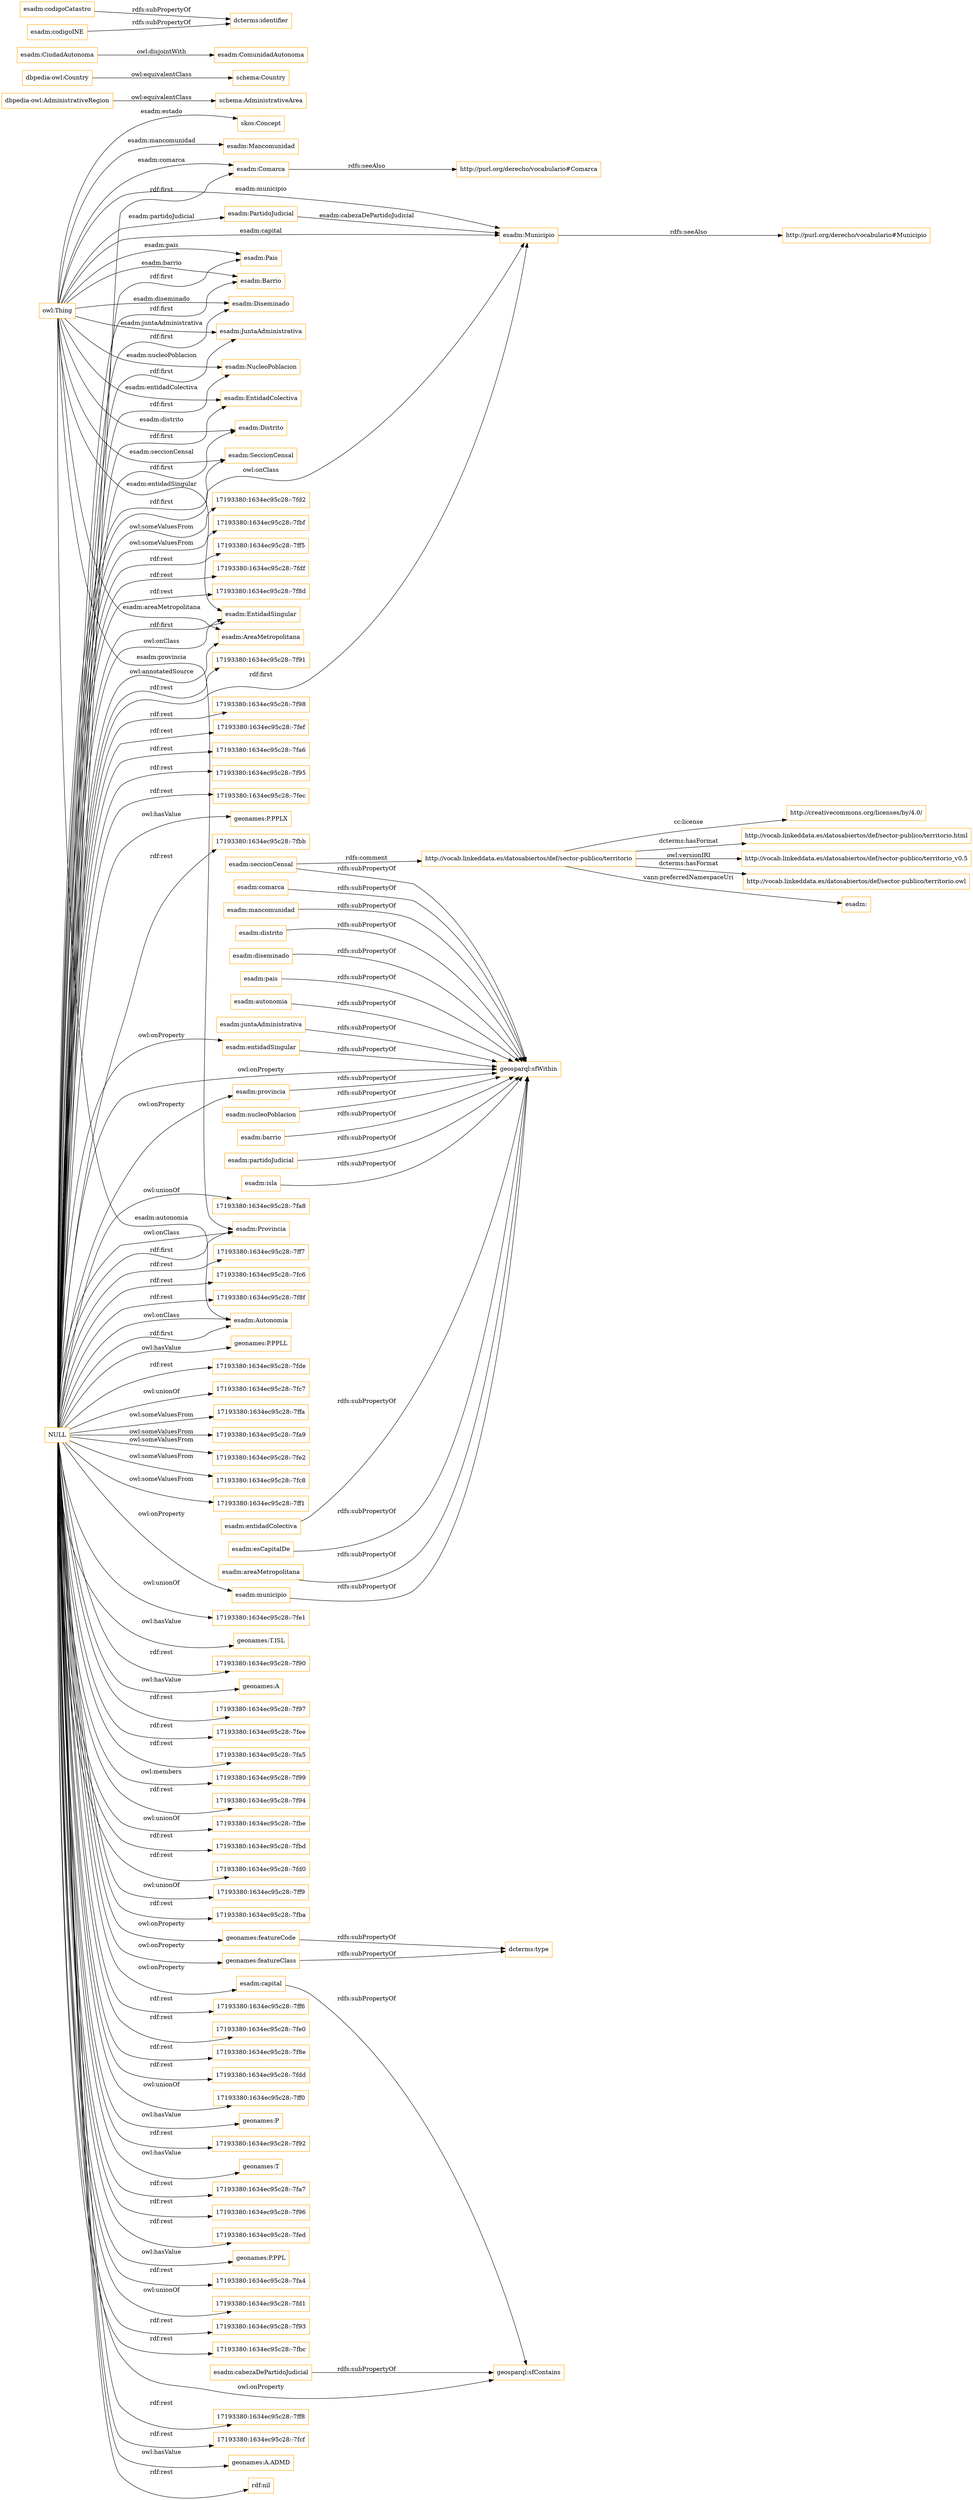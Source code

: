 digraph ar2dtool_diagram { 
rankdir=LR;
size="1501"
node [shape = rectangle, color="orange"]; "17193380:1634ec95c28:-7fd2" "esadm:Mancomunidad" "17193380:1634ec95c28:-7fbf" "esadm:Comarca" "dbpedia-owl:AdministrativeRegion" "schema:Country" "esadm:EntidadSingular" "esadm:Municipio" "esadm:Pais" "schema:AdministrativeArea" "esadm:CiudadAutonoma" "17193380:1634ec95c28:-7ffa" "17193380:1634ec95c28:-7fa9" "esadm:Barrio" "dbpedia-owl:Country" "esadm:Diseminado" "esadm:JuntaAdministrativa" "esadm:NucleoPoblacion" "esadm:Provincia" "17193380:1634ec95c28:-7fe2" "esadm:EntidadColectiva" "esadm:PartidoJudicial" "esadm:ComunidadAutonoma" "skos:Concept" "17193380:1634ec95c28:-7fc8" "esadm:Autonomia" "esadm:Distrito" "17193380:1634ec95c28:-7ff1" "esadm:SeccionCensal" "esadm:AreaMetropolitana" ; /*classes style*/
	"esadm:entidadSingular" -> "geosparql:sfWithin" [ label = "rdfs:subPropertyOf" ];
	"NULL" -> "17193380:1634ec95c28:-7fc8" [ label = "owl:someValuesFrom" ];
	"NULL" -> "17193380:1634ec95c28:-7fe1" [ label = "owl:unionOf" ];
	"NULL" -> "geonames:T.ISL" [ label = "owl:hasValue" ];
	"NULL" -> "17193380:1634ec95c28:-7f90" [ label = "rdf:rest" ];
	"NULL" -> "geonames:A" [ label = "owl:hasValue" ];
	"NULL" -> "17193380:1634ec95c28:-7f97" [ label = "rdf:rest" ];
	"NULL" -> "17193380:1634ec95c28:-7fee" [ label = "rdf:rest" ];
	"NULL" -> "esadm:Autonomia" [ label = "owl:onClass" ];
	"NULL" -> "17193380:1634ec95c28:-7fa5" [ label = "rdf:rest" ];
	"NULL" -> "17193380:1634ec95c28:-7f99" [ label = "owl:members" ];
	"NULL" -> "17193380:1634ec95c28:-7f94" [ label = "rdf:rest" ];
	"NULL" -> "17193380:1634ec95c28:-7fbe" [ label = "owl:unionOf" ];
	"NULL" -> "17193380:1634ec95c28:-7fbd" [ label = "rdf:rest" ];
	"NULL" -> "esadm:Diseminado" [ label = "rdf:first" ];
	"NULL" -> "17193380:1634ec95c28:-7fd0" [ label = "rdf:rest" ];
	"NULL" -> "esadm:Barrio" [ label = "rdf:first" ];
	"NULL" -> "17193380:1634ec95c28:-7ff9" [ label = "owl:unionOf" ];
	"NULL" -> "17193380:1634ec95c28:-7fba" [ label = "rdf:rest" ];
	"NULL" -> "geonames:featureClass" [ label = "owl:onProperty" ];
	"NULL" -> "17193380:1634ec95c28:-7fa9" [ label = "owl:someValuesFrom" ];
	"NULL" -> "17193380:1634ec95c28:-7ff6" [ label = "rdf:rest" ];
	"NULL" -> "17193380:1634ec95c28:-7fe0" [ label = "rdf:rest" ];
	"NULL" -> "17193380:1634ec95c28:-7fe2" [ label = "owl:someValuesFrom" ];
	"NULL" -> "esadm:JuntaAdministrativa" [ label = "rdf:first" ];
	"NULL" -> "17193380:1634ec95c28:-7f8e" [ label = "rdf:rest" ];
	"NULL" -> "esadm:provincia" [ label = "owl:onProperty" ];
	"NULL" -> "esadm:Comarca" [ label = "rdf:first" ];
	"NULL" -> "17193380:1634ec95c28:-7fdd" [ label = "rdf:rest" ];
	"NULL" -> "17193380:1634ec95c28:-7ff0" [ label = "owl:unionOf" ];
	"NULL" -> "esadm:SeccionCensal" [ label = "rdf:first" ];
	"NULL" -> "geonames:P" [ label = "owl:hasValue" ];
	"NULL" -> "17193380:1634ec95c28:-7f92" [ label = "rdf:rest" ];
	"NULL" -> "esadm:Autonomia" [ label = "rdf:first" ];
	"NULL" -> "geonames:T" [ label = "owl:hasValue" ];
	"NULL" -> "esadm:EntidadSingular" [ label = "rdf:first" ];
	"NULL" -> "17193380:1634ec95c28:-7fa7" [ label = "rdf:rest" ];
	"NULL" -> "17193380:1634ec95c28:-7f96" [ label = "rdf:rest" ];
	"NULL" -> "17193380:1634ec95c28:-7fed" [ label = "rdf:rest" ];
	"NULL" -> "esadm:Municipio" [ label = "rdf:first" ];
	"NULL" -> "esadm:Pais" [ label = "rdf:first" ];
	"NULL" -> "geonames:P.PPL" [ label = "owl:hasValue" ];
	"NULL" -> "17193380:1634ec95c28:-7fa4" [ label = "rdf:rest" ];
	"NULL" -> "17193380:1634ec95c28:-7fd1" [ label = "owl:unionOf" ];
	"NULL" -> "17193380:1634ec95c28:-7f93" [ label = "rdf:rest" ];
	"NULL" -> "17193380:1634ec95c28:-7fbc" [ label = "rdf:rest" ];
	"NULL" -> "geosparql:sfContains" [ label = "owl:onProperty" ];
	"NULL" -> "17193380:1634ec95c28:-7ff8" [ label = "rdf:rest" ];
	"NULL" -> "17193380:1634ec95c28:-7fcf" [ label = "rdf:rest" ];
	"NULL" -> "geonames:A.ADMD" [ label = "owl:hasValue" ];
	"NULL" -> "rdf:nil" [ label = "rdf:rest" ];
	"NULL" -> "esadm:Provincia" [ label = "owl:onClass" ];
	"NULL" -> "geosparql:sfWithin" [ label = "owl:onProperty" ];
	"NULL" -> "17193380:1634ec95c28:-7ff5" [ label = "rdf:rest" ];
	"NULL" -> "esadm:EntidadSingular" [ label = "owl:onClass" ];
	"NULL" -> "esadm:Provincia" [ label = "rdf:first" ];
	"NULL" -> "esadm:capital" [ label = "owl:onProperty" ];
	"NULL" -> "17193380:1634ec95c28:-7fdf" [ label = "rdf:rest" ];
	"NULL" -> "17193380:1634ec95c28:-7f8d" [ label = "rdf:rest" ];
	"NULL" -> "esadm:municipio" [ label = "owl:onProperty" ];
	"NULL" -> "esadm:entidadSingular" [ label = "owl:onProperty" ];
	"NULL" -> "17193380:1634ec95c28:-7fbf" [ label = "owl:someValuesFrom" ];
	"NULL" -> "17193380:1634ec95c28:-7f91" [ label = "rdf:rest" ];
	"NULL" -> "esadm:NucleoPoblacion" [ label = "rdf:first" ];
	"NULL" -> "17193380:1634ec95c28:-7f98" [ label = "rdf:rest" ];
	"NULL" -> "17193380:1634ec95c28:-7fef" [ label = "rdf:rest" ];
	"NULL" -> "geonames:featureCode" [ label = "owl:onProperty" ];
	"NULL" -> "esadm:Municipio" [ label = "owl:onClass" ];
	"NULL" -> "17193380:1634ec95c28:-7ff1" [ label = "owl:someValuesFrom" ];
	"NULL" -> "17193380:1634ec95c28:-7fa6" [ label = "rdf:rest" ];
	"NULL" -> "esadm:Distrito" [ label = "rdf:first" ];
	"NULL" -> "17193380:1634ec95c28:-7f95" [ label = "rdf:rest" ];
	"NULL" -> "17193380:1634ec95c28:-7fec" [ label = "rdf:rest" ];
	"NULL" -> "geonames:P.PPLX" [ label = "owl:hasValue" ];
	"NULL" -> "esadm:EntidadColectiva" [ label = "rdf:first" ];
	"NULL" -> "17193380:1634ec95c28:-7fbb" [ label = "rdf:rest" ];
	"NULL" -> "17193380:1634ec95c28:-7fa8" [ label = "owl:unionOf" ];
	"NULL" -> "17193380:1634ec95c28:-7ff7" [ label = "rdf:rest" ];
	"NULL" -> "esadm:AreaMetropolitana" [ label = "owl:annotatedSource" ];
	"NULL" -> "17193380:1634ec95c28:-7ffa" [ label = "owl:someValuesFrom" ];
	"NULL" -> "17193380:1634ec95c28:-7fc6" [ label = "rdf:rest" ];
	"NULL" -> "17193380:1634ec95c28:-7f8f" [ label = "rdf:rest" ];
	"NULL" -> "geonames:P.PPLL" [ label = "owl:hasValue" ];
	"NULL" -> "17193380:1634ec95c28:-7fde" [ label = "rdf:rest" ];
	"NULL" -> "17193380:1634ec95c28:-7fd2" [ label = "owl:someValuesFrom" ];
	"NULL" -> "17193380:1634ec95c28:-7fc7" [ label = "owl:unionOf" ];
	"esadm:Municipio" -> "http://purl.org/derecho/vocabulario#Municipio" [ label = "rdfs:seeAlso" ];
	"esadm:nucleoPoblacion" -> "geosparql:sfWithin" [ label = "rdfs:subPropertyOf" ];
	"esadm:barrio" -> "geosparql:sfWithin" [ label = "rdfs:subPropertyOf" ];
	"esadm:codigoCatastro" -> "dcterms:identifier" [ label = "rdfs:subPropertyOf" ];
	"esadm:CiudadAutonoma" -> "esadm:ComunidadAutonoma" [ label = "owl:disjointWith" ];
	"geonames:featureClass" -> "dcterms:type" [ label = "rdfs:subPropertyOf" ];
	"esadm:partidoJudicial" -> "geosparql:sfWithin" [ label = "rdfs:subPropertyOf" ];
	"http://vocab.linkeddata.es/datosabiertos/def/sector-publico/territorio" -> "http://vocab.linkeddata.es/datosabiertos/def/sector-publico/territorio.html" [ label = "dcterms:hasFormat" ];
	"http://vocab.linkeddata.es/datosabiertos/def/sector-publico/territorio" -> "http://vocab.linkeddata.es/datosabiertos/def/sector-publico/territorio_v0.5" [ label = "owl:versionIRI" ];
	"http://vocab.linkeddata.es/datosabiertos/def/sector-publico/territorio" -> "http://vocab.linkeddata.es/datosabiertos/def/sector-publico/territorio.owl" [ label = "dcterms:hasFormat" ];
	"http://vocab.linkeddata.es/datosabiertos/def/sector-publico/territorio" -> "esadm:" [ label = "vann:preferredNamespaceUri" ];
	"http://vocab.linkeddata.es/datosabiertos/def/sector-publico/territorio" -> "http://creativecommons.org/licenses/by/4.0/" [ label = "cc:license" ];
	"dbpedia-owl:AdministrativeRegion" -> "schema:AdministrativeArea" [ label = "owl:equivalentClass" ];
	"esadm:isla" -> "geosparql:sfWithin" [ label = "rdfs:subPropertyOf" ];
	"esadm:entidadColectiva" -> "geosparql:sfWithin" [ label = "rdfs:subPropertyOf" ];
	"esadm:esCapitalDe" -> "geosparql:sfWithin" [ label = "rdfs:subPropertyOf" ];
	"esadm:areaMetropolitana" -> "geosparql:sfWithin" [ label = "rdfs:subPropertyOf" ];
	"esadm:codigoINE" -> "dcterms:identifier" [ label = "rdfs:subPropertyOf" ];
	"esadm:seccionCensal" -> "geosparql:sfWithin" [ label = "rdfs:subPropertyOf" ];
	"esadm:seccionCensal" -> "http://vocab.linkeddata.es/datosabiertos/def/sector-publico/territorio" [ label = "rdfs:comment" ];
	"esadm:comarca" -> "geosparql:sfWithin" [ label = "rdfs:subPropertyOf" ];
	"esadm:municipio" -> "geosparql:sfWithin" [ label = "rdfs:subPropertyOf" ];
	"geonames:featureCode" -> "dcterms:type" [ label = "rdfs:subPropertyOf" ];
	"esadm:mancomunidad" -> "geosparql:sfWithin" [ label = "rdfs:subPropertyOf" ];
	"esadm:distrito" -> "geosparql:sfWithin" [ label = "rdfs:subPropertyOf" ];
	"esadm:diseminado" -> "geosparql:sfWithin" [ label = "rdfs:subPropertyOf" ];
	"esadm:provincia" -> "geosparql:sfWithin" [ label = "rdfs:subPropertyOf" ];
	"dbpedia-owl:Country" -> "schema:Country" [ label = "owl:equivalentClass" ];
	"esadm:capital" -> "geosparql:sfContains" [ label = "rdfs:subPropertyOf" ];
	"esadm:cabezaDePartidoJudicial" -> "geosparql:sfContains" [ label = "rdfs:subPropertyOf" ];
	"esadm:pais" -> "geosparql:sfWithin" [ label = "rdfs:subPropertyOf" ];
	"esadm:autonomia" -> "geosparql:sfWithin" [ label = "rdfs:subPropertyOf" ];
	"esadm:juntaAdministrativa" -> "geosparql:sfWithin" [ label = "rdfs:subPropertyOf" ];
	"esadm:Comarca" -> "http://purl.org/derecho/vocabulario#Comarca" [ label = "rdfs:seeAlso" ];
	"owl:Thing" -> "esadm:NucleoPoblacion" [ label = "esadm:nucleoPoblacion" ];
	"owl:Thing" -> "esadm:Pais" [ label = "esadm:pais" ];
	"owl:Thing" -> "esadm:Provincia" [ label = "esadm:provincia" ];
	"owl:Thing" -> "esadm:SeccionCensal" [ label = "esadm:seccionCensal" ];
	"owl:Thing" -> "esadm:Distrito" [ label = "esadm:distrito" ];
	"owl:Thing" -> "esadm:JuntaAdministrativa" [ label = "esadm:juntaAdministrativa" ];
	"esadm:PartidoJudicial" -> "esadm:Municipio" [ label = "esadm:cabezaDePartidoJudicial" ];
	"owl:Thing" -> "esadm:AreaMetropolitana" [ label = "esadm:areaMetropolitana" ];
	"owl:Thing" -> "esadm:EntidadSingular" [ label = "esadm:entidadSingular" ];
	"owl:Thing" -> "esadm:Municipio" [ label = "esadm:capital" ];
	"owl:Thing" -> "esadm:Autonomia" [ label = "esadm:autonomia" ];
	"owl:Thing" -> "esadm:Barrio" [ label = "esadm:barrio" ];
	"owl:Thing" -> "esadm:Comarca" [ label = "esadm:comarca" ];
	"owl:Thing" -> "esadm:Diseminado" [ label = "esadm:diseminado" ];
	"owl:Thing" -> "esadm:Mancomunidad" [ label = "esadm:mancomunidad" ];
	"owl:Thing" -> "esadm:EntidadColectiva" [ label = "esadm:entidadColectiva" ];
	"owl:Thing" -> "esadm:PartidoJudicial" [ label = "esadm:partidoJudicial" ];
	"owl:Thing" -> "esadm:Municipio" [ label = "esadm:municipio" ];
	"owl:Thing" -> "skos:Concept" [ label = "esadm:estado" ];

}
